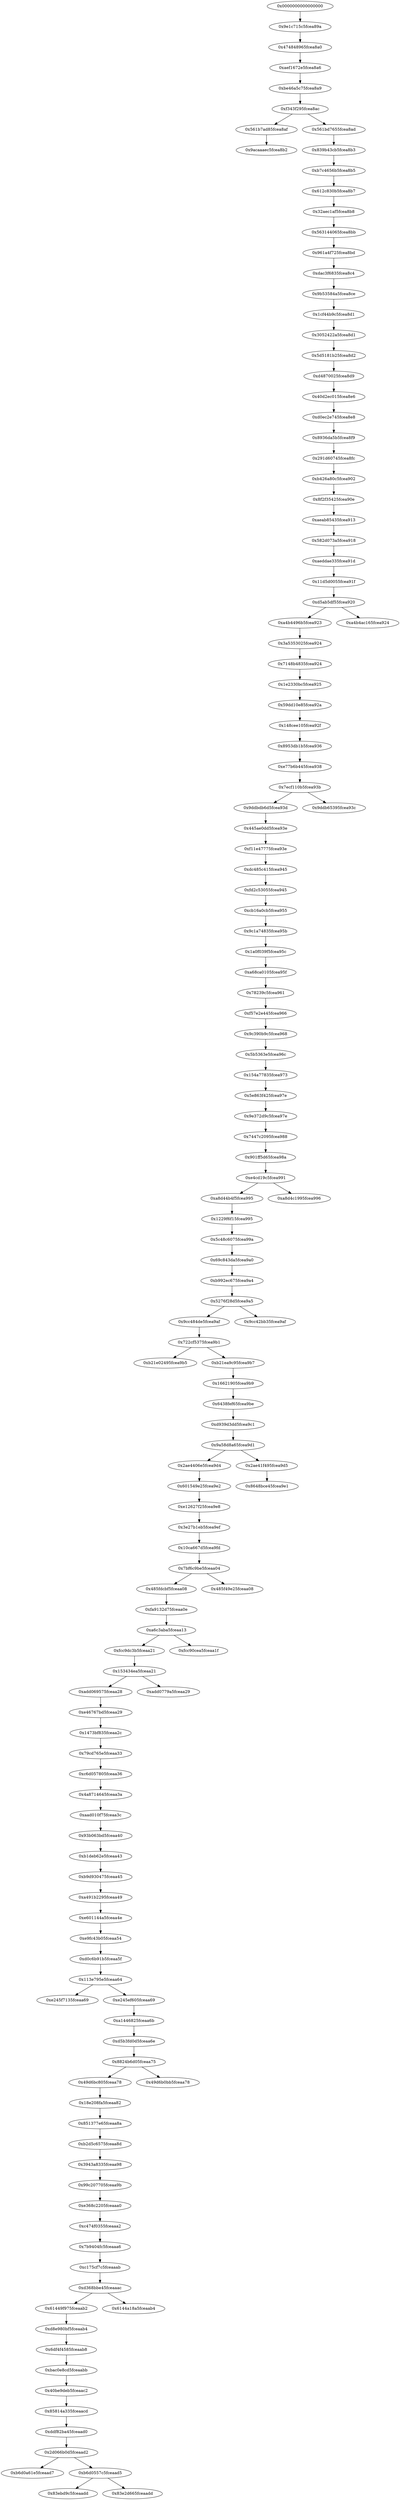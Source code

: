 strict digraph "" {
	graph [bb="0,0,1109.3,8748"];
	node [label="\N"];
	"0x0000000000000000"	 [height=0.5,
		pos="834.14,8730",
		width=2.4914];
	"0x9e1c715c5fcea89a"	 [height=0.5,
		pos="834.14,8658",
		width=2.3651];
	"0x0000000000000000" -> "0x9e1c715c5fcea89a"	 [pos="e,834.14,8676.4 834.14,8711.8 834.14,8704.1 834.14,8695 834.14,8686.4"];
	"0x474848965fcea8a0"	 [height=0.5,
		pos="834.14,8586",
		width=2.4012];
	"0x9e1c715c5fcea89a" -> "0x474848965fcea8a0"	 [pos="e,834.14,8604.4 834.14,8639.8 834.14,8632.1 834.14,8623 834.14,8614.4"];
	"0xaef1672e5fcea8a6"	 [height=0.5,
		pos="834.14,8514",
		width=2.3109];
	"0x474848965fcea8a0" -> "0xaef1672e5fcea8a6"	 [pos="e,834.14,8532.4 834.14,8567.8 834.14,8560.1 834.14,8551 834.14,8542.4"];
	"0xbe46a5c75fcea8a9"	 [height=0.5,
		pos="834.14,8442",
		width=2.3651];
	"0xaef1672e5fcea8a6" -> "0xbe46a5c75fcea8a9"	 [pos="e,834.14,8460.4 834.14,8495.8 834.14,8488.1 834.14,8479 834.14,8470.4"];
	"0xf343f295fcea8ac"	 [height=0.5,
		pos="834.14,8370",
		width=2.1845];
	"0xbe46a5c75fcea8a9" -> "0xf343f295fcea8ac"	 [pos="e,834.14,8388.4 834.14,8423.8 834.14,8416.1 834.14,8407 834.14,8398.4"];
	"0x561b7ad85fcea8af"	 [height=0.5,
		pos="740.14,8298",
		width=2.347];
	"0xf343f295fcea8ac" -> "0x561b7ad85fcea8af"	 [pos="e,763.01,8315.5 811.39,8352.6 799.35,8343.4 784.4,8331.9 771.3,8321.9"];
	"0x561bd7655fcea8ad"	 [height=0.5,
		pos="929.14,8298",
		width=2.4012];
	"0xf343f295fcea8ac" -> "0x561bd7655fcea8ad"	 [pos="e,906.03,8315.5 857.14,8352.6 869.42,8343.3 884.7,8331.7 898.03,8321.6"];
	"0x9acaaaec5fcea8b2"	 [height=0.5,
		pos="740.14,8226",
		width=2.3109];
	"0x561b7ad85fcea8af" -> "0x9acaaaec5fcea8b2"	 [pos="e,740.14,8244.4 740.14,8279.8 740.14,8272.1 740.14,8263 740.14,8254.4"];
	"0x839b43cb5fcea8b3"	 [height=0.5,
		pos="929.14,8226",
		width=2.4012];
	"0x561bd7655fcea8ad" -> "0x839b43cb5fcea8b3"	 [pos="e,929.14,8244.4 929.14,8279.8 929.14,8272.1 929.14,8263 929.14,8254.4"];
	"0xb7c4656b5fcea8b5"	 [height=0.5,
		pos="929.14,8154",
		width=2.4012];
	"0x839b43cb5fcea8b3" -> "0xb7c4656b5fcea8b5"	 [pos="e,929.14,8172.4 929.14,8207.8 929.14,8200.1 929.14,8191 929.14,8182.4"];
	"0x612c830b5fcea8b7"	 [height=0.5,
		pos="929.14,8082",
		width=2.4012];
	"0xb7c4656b5fcea8b5" -> "0x612c830b5fcea8b7"	 [pos="e,929.14,8100.4 929.14,8135.8 929.14,8128.1 929.14,8119 929.14,8110.4"];
	"0x32aec1af5fcea8b8"	 [height=0.5,
		pos="929.14,8010",
		width=2.3109];
	"0x612c830b5fcea8b7" -> "0x32aec1af5fcea8b8"	 [pos="e,929.14,8028.4 929.14,8063.8 929.14,8056.1 929.14,8047 929.14,8038.4"];
	"0x563144065fcea8bb"	 [height=0.5,
		pos="929.14,7938",
		width=2.4192];
	"0x32aec1af5fcea8b8" -> "0x563144065fcea8bb"	 [pos="e,929.14,7956.4 929.14,7991.8 929.14,7984.1 929.14,7975 929.14,7966.4"];
	"0x961a4f725fcea8bd"	 [height=0.5,
		pos="929.14,7866",
		width=2.3651];
	"0x563144065fcea8bb" -> "0x961a4f725fcea8bd"	 [pos="e,929.14,7884.4 929.14,7919.8 929.14,7912.1 929.14,7903 929.14,7894.4"];
	"0xdac3f6835fcea8c4"	 [height=0.5,
		pos="929.14,7794",
		width=2.329];
	"0x961a4f725fcea8bd" -> "0xdac3f6835fcea8c4"	 [pos="e,929.14,7812.4 929.14,7847.8 929.14,7840.1 929.14,7831 929.14,7822.4"];
	"0x9b53584a5fcea8ce"	 [height=0.5,
		pos="929.14,7722",
		width=2.3651];
	"0xdac3f6835fcea8c4" -> "0x9b53584a5fcea8ce"	 [pos="e,929.14,7740.4 929.14,7775.8 929.14,7768.1 929.14,7759 929.14,7750.4"];
	"0x1cf44b9c5fcea8d1"	 [height=0.5,
		pos="929.14,7650",
		width=2.347];
	"0x9b53584a5fcea8ce" -> "0x1cf44b9c5fcea8d1"	 [pos="e,929.14,7668.4 929.14,7703.8 929.14,7696.1 929.14,7687 929.14,7678.4"];
	"0x3052422a5fcea8d1"	 [height=0.5,
		pos="929.14,7578",
		width=2.4012];
	"0x1cf44b9c5fcea8d1" -> "0x3052422a5fcea8d1"	 [pos="e,929.14,7596.4 929.14,7631.8 929.14,7624.1 929.14,7615 929.14,7606.4"];
	"0x5d5181b25fcea8d2"	 [height=0.5,
		pos="929.14,7506",
		width=2.4192];
	"0x3052422a5fcea8d1" -> "0x5d5181b25fcea8d2"	 [pos="e,929.14,7524.4 929.14,7559.8 929.14,7552.1 929.14,7543 929.14,7534.4"];
	"0xd4870025fcea8d9"	 [height=0.5,
		pos="929.14,7434",
		width=2.2929];
	"0x5d5181b25fcea8d2" -> "0xd4870025fcea8d9"	 [pos="e,929.14,7452.4 929.14,7487.8 929.14,7480.1 929.14,7471 929.14,7462.4"];
	"0x40d2ec015fcea8e6"	 [height=0.5,
		pos="929.14,7362",
		width=2.3651];
	"0xd4870025fcea8d9" -> "0x40d2ec015fcea8e6"	 [pos="e,929.14,7380.4 929.14,7415.8 929.14,7408.1 929.14,7399 929.14,7390.4"];
	"0xd0ec2e745fcea8e8"	 [height=0.5,
		pos="929.14,7290",
		width=2.3651];
	"0x40d2ec015fcea8e6" -> "0xd0ec2e745fcea8e8"	 [pos="e,929.14,7308.4 929.14,7343.8 929.14,7336.1 929.14,7327 929.14,7318.4"];
	"0x8936da5b5fcea8f9"	 [height=0.5,
		pos="929.14,7218",
		width=2.3651];
	"0xd0ec2e745fcea8e8" -> "0x8936da5b5fcea8f9"	 [pos="e,929.14,7236.4 929.14,7271.8 929.14,7264.1 929.14,7255 929.14,7246.4"];
	"0x291d60745fcea8fc"	 [height=0.5,
		pos="929.14,7146",
		width=2.3651];
	"0x8936da5b5fcea8f9" -> "0x291d60745fcea8fc"	 [pos="e,929.14,7164.4 929.14,7199.8 929.14,7192.1 929.14,7183 929.14,7174.4"];
	"0xb426a80c5fcea902"	 [height=0.5,
		pos="929.14,7074",
		width=2.3831];
	"0x291d60745fcea8fc" -> "0xb426a80c5fcea902"	 [pos="e,929.14,7092.4 929.14,7127.8 929.14,7120.1 929.14,7111 929.14,7102.4"];
	"0x8f2f35425fcea90e"	 [height=0.5,
		pos="929.14,7002",
		width=2.3109];
	"0xb426a80c5fcea902" -> "0x8f2f35425fcea90e"	 [pos="e,929.14,7020.4 929.14,7055.8 929.14,7048.1 929.14,7039 929.14,7030.4"];
	"0xaeab85435fcea913"	 [height=0.5,
		pos="929.14,6930",
		width=2.3651];
	"0x8f2f35425fcea90e" -> "0xaeab85435fcea913"	 [pos="e,929.14,6948.4 929.14,6983.8 929.14,6976.1 929.14,6967 929.14,6958.4"];
	"0x582d073a5fcea918"	 [height=0.5,
		pos="929.14,6858",
		width=2.4012];
	"0xaeab85435fcea913" -> "0x582d073a5fcea918"	 [pos="e,929.14,6876.4 929.14,6911.8 929.14,6904.1 929.14,6895 929.14,6886.4"];
	"0xaeddae335fcea91d"	 [height=0.5,
		pos="929.14,6786",
		width=2.3651];
	"0x582d073a5fcea918" -> "0xaeddae335fcea91d"	 [pos="e,929.14,6804.4 929.14,6839.8 929.14,6832.1 929.14,6823 929.14,6814.4"];
	"0x11d5d0055fcea91f"	 [height=0.5,
		pos="929.14,6714",
		width=2.3651];
	"0xaeddae335fcea91d" -> "0x11d5d0055fcea91f"	 [pos="e,929.14,6732.4 929.14,6767.8 929.14,6760.1 929.14,6751 929.14,6742.4"];
	"0xd5ab5df55fcea920"	 [height=0.5,
		pos="929.14,6642",
		width=2.3651];
	"0x11d5d0055fcea91f" -> "0xd5ab5df55fcea920"	 [pos="e,929.14,6660.4 929.14,6695.8 929.14,6688.1 929.14,6679 929.14,6670.4"];
	"0xa4b4496b5fcea923"	 [height=0.5,
		pos="834.14,6570",
		width=2.4012];
	"0xd5ab5df55fcea920" -> "0xa4b4496b5fcea923"	 [pos="e,857.26,6587.5 906.15,6624.6 893.87,6615.3 878.58,6603.7 865.26,6593.6"];
	"0xa4b4ac165fcea924"	 [height=0.5,
		pos="1024.1,6570",
		width=2.3651];
	"0xd5ab5df55fcea920" -> "0xa4b4ac165fcea924"	 [pos="e,1001,6587.5 952.14,6624.6 964.42,6615.3 979.7,6603.7 993.03,6593.6"];
	"0x3a5353025fcea924"	 [height=0.5,
		pos="834.14,6498",
		width=2.4012];
	"0xa4b4496b5fcea923" -> "0x3a5353025fcea924"	 [pos="e,834.14,6516.4 834.14,6551.8 834.14,6544.1 834.14,6535 834.14,6526.4"];
	"0x7148b4835fcea924"	 [height=0.5,
		pos="834.14,6426",
		width=2.4192];
	"0x3a5353025fcea924" -> "0x7148b4835fcea924"	 [pos="e,834.14,6444.4 834.14,6479.8 834.14,6472.1 834.14,6463 834.14,6454.4"];
	"0x1e2330bc5fcea925"	 [height=0.5,
		pos="834.14,6354",
		width=2.3831];
	"0x7148b4835fcea924" -> "0x1e2330bc5fcea925"	 [pos="e,834.14,6372.4 834.14,6407.8 834.14,6400.1 834.14,6391 834.14,6382.4"];
	"0x59dd10e85fcea92a"	 [height=0.5,
		pos="834.14,6282",
		width=2.3831];
	"0x1e2330bc5fcea925" -> "0x59dd10e85fcea92a"	 [pos="e,834.14,6300.4 834.14,6335.8 834.14,6328.1 834.14,6319 834.14,6310.4"];
	"0x148cee105fcea92f"	 [height=0.5,
		pos="834.14,6210",
		width=2.329];
	"0x59dd10e85fcea92a" -> "0x148cee105fcea92f"	 [pos="e,834.14,6228.4 834.14,6263.8 834.14,6256.1 834.14,6247 834.14,6238.4"];
	"0x8953db1b5fcea936"	 [height=0.5,
		pos="834.14,6138",
		width=2.4192];
	"0x148cee105fcea92f" -> "0x8953db1b5fcea936"	 [pos="e,834.14,6156.4 834.14,6191.8 834.14,6184.1 834.14,6175 834.14,6166.4"];
	"0xe77b6b445fcea938"	 [height=0.5,
		pos="834.14,6066",
		width=2.4012];
	"0x8953db1b5fcea936" -> "0xe77b6b445fcea938"	 [pos="e,834.14,6084.4 834.14,6119.8 834.14,6112.1 834.14,6103 834.14,6094.4"];
	"0x7ecf110b5fcea93b"	 [height=0.5,
		pos="834.14,5994",
		width=2.347];
	"0xe77b6b445fcea938" -> "0x7ecf110b5fcea93b"	 [pos="e,834.14,6012.4 834.14,6047.8 834.14,6040.1 834.14,6031 834.14,6022.4"];
	"0x9ddbdb6d5fcea93d"	 [height=0.5,
		pos="738.14,5922",
		width=2.4192];
	"0x7ecf110b5fcea93b" -> "0x9ddbdb6d5fcea93d"	 [pos="e,761.5,5939.5 810.9,5976.6 798.5,5967.3 783.05,5955.7 769.58,5945.6"];
	"0x9ddb65395fcea93c"	 [height=0.5,
		pos="930.14,5922",
		width=2.4012];
	"0x7ecf110b5fcea93b" -> "0x9ddb65395fcea93c"	 [pos="e,906.78,5939.5 857.38,5976.6 869.79,5967.3 885.24,5955.7 898.7,5945.6"];
	"0x445ae0dd5fcea93e"	 [height=0.5,
		pos="738.14,5850",
		width=2.3651];
	"0x9ddbdb6d5fcea93d" -> "0x445ae0dd5fcea93e"	 [pos="e,738.14,5868.4 738.14,5903.8 738.14,5896.1 738.14,5887 738.14,5878.4"];
	"0xf11e47775fcea93e"	 [height=0.5,
		pos="738.14,5778",
		width=2.347];
	"0x445ae0dd5fcea93e" -> "0xf11e47775fcea93e"	 [pos="e,738.14,5796.4 738.14,5831.8 738.14,5824.1 738.14,5815 738.14,5806.4"];
	"0xdc485c415fcea945"	 [height=0.5,
		pos="738.14,5706",
		width=2.3831];
	"0xf11e47775fcea93e" -> "0xdc485c415fcea945"	 [pos="e,738.14,5724.4 738.14,5759.8 738.14,5752.1 738.14,5743 738.14,5734.4"];
	"0xfd2c53055fcea945"	 [height=0.5,
		pos="738.14,5634",
		width=2.3651];
	"0xdc485c415fcea945" -> "0xfd2c53055fcea945"	 [pos="e,738.14,5652.4 738.14,5687.8 738.14,5680.1 738.14,5671 738.14,5662.4"];
	"0xcb16a0cb5fcea955"	 [height=0.5,
		pos="738.14,5562",
		width=2.3651];
	"0xfd2c53055fcea945" -> "0xcb16a0cb5fcea955"	 [pos="e,738.14,5580.4 738.14,5615.8 738.14,5608.1 738.14,5599 738.14,5590.4"];
	"0x9c1a74835fcea95b"	 [height=0.5,
		pos="738.14,5490",
		width=2.3831];
	"0xcb16a0cb5fcea955" -> "0x9c1a74835fcea95b"	 [pos="e,738.14,5508.4 738.14,5543.8 738.14,5536.1 738.14,5527 738.14,5518.4"];
	"0x1a0f039f5fcea95c"	 [height=0.5,
		pos="738.14,5418",
		width=2.3109];
	"0x9c1a74835fcea95b" -> "0x1a0f039f5fcea95c"	 [pos="e,738.14,5436.4 738.14,5471.8 738.14,5464.1 738.14,5455 738.14,5446.4"];
	"0xa68ca0105fcea95f"	 [height=0.5,
		pos="738.14,5346",
		width=2.329];
	"0x1a0f039f5fcea95c" -> "0xa68ca0105fcea95f"	 [pos="e,738.14,5364.4 738.14,5399.8 738.14,5392.1 738.14,5383 738.14,5374.4"];
	"0x78239c5fcea961"	 [height=0.5,
		pos="738.14,5274",
		width=2.1484];
	"0xa68ca0105fcea95f" -> "0x78239c5fcea961"	 [pos="e,738.14,5292.4 738.14,5327.8 738.14,5320.1 738.14,5311 738.14,5302.4"];
	"0xf57e2e445fcea966"	 [height=0.5,
		pos="738.14,5202",
		width=2.347];
	"0x78239c5fcea961" -> "0xf57e2e445fcea966"	 [pos="e,738.14,5220.4 738.14,5255.8 738.14,5248.1 738.14,5239 738.14,5230.4"];
	"0x9c390b9c5fcea968"	 [height=0.5,
		pos="738.14,5130",
		width=2.3831];
	"0xf57e2e445fcea966" -> "0x9c390b9c5fcea968"	 [pos="e,738.14,5148.4 738.14,5183.8 738.14,5176.1 738.14,5167 738.14,5158.4"];
	"0x5b5363e5fcea96c"	 [height=0.5,
		pos="738.14,5058",
		width=2.2567];
	"0x9c390b9c5fcea968" -> "0x5b5363e5fcea96c"	 [pos="e,738.14,5076.4 738.14,5111.8 738.14,5104.1 738.14,5095 738.14,5086.4"];
	"0x154a77835fcea973"	 [height=0.5,
		pos="738.14,4986",
		width=2.4012];
	"0x5b5363e5fcea96c" -> "0x154a77835fcea973"	 [pos="e,738.14,5004.4 738.14,5039.8 738.14,5032.1 738.14,5023 738.14,5014.4"];
	"0x5e863f425fcea97e"	 [height=0.5,
		pos="738.14,4914",
		width=2.347];
	"0x154a77835fcea973" -> "0x5e863f425fcea97e"	 [pos="e,738.14,4932.4 738.14,4967.8 738.14,4960.1 738.14,4951 738.14,4942.4"];
	"0x9e372d9c5fcea97e"	 [height=0.5,
		pos="738.14,4842",
		width=2.3651];
	"0x5e863f425fcea97e" -> "0x9e372d9c5fcea97e"	 [pos="e,738.14,4860.4 738.14,4895.8 738.14,4888.1 738.14,4879 738.14,4870.4"];
	"0x7447c2095fcea988"	 [height=0.5,
		pos="738.14,4770",
		width=2.4012];
	"0x9e372d9c5fcea97e" -> "0x7447c2095fcea988"	 [pos="e,738.14,4788.4 738.14,4823.8 738.14,4816.1 738.14,4807 738.14,4798.4"];
	"0x901ff5d65fcea98a"	 [height=0.5,
		pos="738.14,4698",
		width=2.3109];
	"0x7447c2095fcea988" -> "0x901ff5d65fcea98a"	 [pos="e,738.14,4716.4 738.14,4751.8 738.14,4744.1 738.14,4735 738.14,4726.4"];
	"0xe4cd19c5fcea991"	 [height=0.5,
		pos="738.14,4626",
		width=2.2567];
	"0x901ff5d65fcea98a" -> "0xe4cd19c5fcea991"	 [pos="e,738.14,4644.4 738.14,4679.8 738.14,4672.1 738.14,4663 738.14,4654.4"];
	"0xa8d44b4f5fcea995"	 [height=0.5,
		pos="644.14,4554",
		width=2.3651];
	"0xe4cd19c5fcea991" -> "0xa8d44b4f5fcea995"	 [pos="e,667.01,4571.5 715.39,4608.6 703.35,4599.4 688.4,4587.9 675.3,4577.9"];
	"0xa8d4c1995fcea996"	 [height=0.5,
		pos="833.14,4554",
		width=2.3831];
	"0xe4cd19c5fcea991" -> "0xa8d4c1995fcea996"	 [pos="e,810.03,4571.5 761.14,4608.6 773.42,4599.3 788.7,4587.7 802.03,4577.6"];
	"0x1229f6f15fcea995"	 [height=0.5,
		pos="644.14,4482",
		width=2.329];
	"0xa8d44b4f5fcea995" -> "0x1229f6f15fcea995"	 [pos="e,644.14,4500.4 644.14,4535.8 644.14,4528.1 644.14,4519 644.14,4510.4"];
	"0x5c48c6075fcea99a"	 [height=0.5,
		pos="644.14,4410",
		width=2.3651];
	"0x1229f6f15fcea995" -> "0x5c48c6075fcea99a"	 [pos="e,644.14,4428.4 644.14,4463.8 644.14,4456.1 644.14,4447 644.14,4438.4"];
	"0x69c843da5fcea9a0"	 [height=0.5,
		pos="644.14,4338",
		width=2.3651];
	"0x5c48c6075fcea99a" -> "0x69c843da5fcea9a0"	 [pos="e,644.14,4356.4 644.14,4391.8 644.14,4384.1 644.14,4375 644.14,4366.4"];
	"0xb992ec675fcea9a4"	 [height=0.5,
		pos="644.14,4266",
		width=2.3651];
	"0x69c843da5fcea9a0" -> "0xb992ec675fcea9a4"	 [pos="e,644.14,4284.4 644.14,4319.8 644.14,4312.1 644.14,4303 644.14,4294.4"];
	"0x5276f28d5fcea9a5"	 [height=0.5,
		pos="644.14,4194",
		width=2.3651];
	"0xb992ec675fcea9a4" -> "0x5276f28d5fcea9a5"	 [pos="e,644.14,4212.4 644.14,4247.8 644.14,4240.1 644.14,4231 644.14,4222.4"];
	"0x9cc484de5fcea9af"	 [height=0.5,
		pos="552.14,4122",
		width=2.3109];
	"0x5276f28d5fcea9a5" -> "0x9cc484de5fcea9af"	 [pos="e,574.53,4139.5 621.87,4176.6 610.09,4167.4 595.46,4155.9 582.64,4145.9"];
	"0x9cc42bb35fcea9af"	 [height=0.5,
		pos="737.14,4122",
		width=2.329];
	"0x5276f28d5fcea9a5" -> "0x9cc42bb35fcea9af"	 [pos="e,714.51,4139.5 666.66,4176.6 678.56,4167.4 693.36,4155.9 706.31,4145.9"];
	"0x722cf5375fcea9b1"	 [height=0.5,
		pos="552.14,4050",
		width=2.3651];
	"0x9cc484de5fcea9af" -> "0x722cf5375fcea9b1"	 [pos="e,552.14,4068.4 552.14,4103.8 552.14,4096.1 552.14,4087 552.14,4078.4"];
	"0xb21e02495fcea9b5"	 [height=0.5,
		pos="457.14,3978",
		width=2.4012];
	"0x722cf5375fcea9b1" -> "0xb21e02495fcea9b5"	 [pos="e,480.26,3995.5 529.15,4032.6 516.87,4023.3 501.58,4011.7 488.26,4001.6"];
	"0xb21ea9c95fcea9b7"	 [height=0.5,
		pos="647.14,3978",
		width=2.3651];
	"0x722cf5375fcea9b1" -> "0xb21ea9c95fcea9b7"	 [pos="e,624.03,3995.5 575.14,4032.6 587.42,4023.3 602.7,4011.7 616.03,4001.6"];
	"0x16621905fcea9b9"	 [height=0.5,
		pos="647.14,3906",
		width=2.2929];
	"0xb21ea9c95fcea9b7" -> "0x16621905fcea9b9"	 [pos="e,647.14,3924.4 647.14,3959.8 647.14,3952.1 647.14,3943 647.14,3934.4"];
	"0x6438fef65fcea9be"	 [height=0.5,
		pos="647.14,3834",
		width=2.3109];
	"0x16621905fcea9b9" -> "0x6438fef65fcea9be"	 [pos="e,647.14,3852.4 647.14,3887.8 647.14,3880.1 647.14,3871 647.14,3862.4"];
	"0xd939d3dd5fcea9c1"	 [height=0.5,
		pos="647.14,3762",
		width=2.4012];
	"0x6438fef65fcea9be" -> "0xd939d3dd5fcea9c1"	 [pos="e,647.14,3780.4 647.14,3815.8 647.14,3808.1 647.14,3799 647.14,3790.4"];
	"0x9a58d8a65fcea9d1"	 [height=0.5,
		pos="647.14,3690",
		width=2.3831];
	"0xd939d3dd5fcea9c1" -> "0x9a58d8a65fcea9d1"	 [pos="e,647.14,3708.4 647.14,3743.8 647.14,3736.1 647.14,3727 647.14,3718.4"];
	"0x2ae4406e5fcea9d4"	 [height=0.5,
		pos="553.14,3618",
		width=2.3651];
	"0x9a58d8a65fcea9d1" -> "0x2ae4406e5fcea9d4"	 [pos="e,576.01,3635.5 624.39,3672.6 612.35,3663.4 597.4,3651.9 584.3,3641.9"];
	"0x2ae41f495fcea9d5"	 [height=0.5,
		pos="741.14,3618",
		width=2.347];
	"0x9a58d8a65fcea9d1" -> "0x2ae41f495fcea9d5"	 [pos="e,718.27,3635.5 669.9,3672.6 681.93,3663.4 696.89,3651.9 709.98,3641.9"];
	"0x601549e25fcea9e2"	 [height=0.5,
		pos="553.14,3546",
		width=2.3831];
	"0x2ae4406e5fcea9d4" -> "0x601549e25fcea9e2"	 [pos="e,553.14,3564.4 553.14,3599.8 553.14,3592.1 553.14,3583 553.14,3574.4"];
	"0x8648bce45fcea9e1"	 [height=0.5,
		pos="742.14,3546",
		width=2.3651];
	"0x2ae41f495fcea9d5" -> "0x8648bce45fcea9e1"	 [pos="e,741.89,3564.4 741.39,3599.8 741.5,3592.1 741.63,3583 741.75,3574.4"];
	"0xe12627f25fcea9e8"	 [height=0.5,
		pos="553.14,3474",
		width=2.347];
	"0x601549e25fcea9e2" -> "0xe12627f25fcea9e8"	 [pos="e,553.14,3492.4 553.14,3527.8 553.14,3520.1 553.14,3511 553.14,3502.4"];
	"0x3e27b1eb5fcea9ef"	 [height=0.5,
		pos="553.14,3402",
		width=2.329];
	"0xe12627f25fcea9e8" -> "0x3e27b1eb5fcea9ef"	 [pos="e,553.14,3420.4 553.14,3455.8 553.14,3448.1 553.14,3439 553.14,3430.4"];
	"0x10ca667d5fcea9fd"	 [height=0.5,
		pos="553.14,3330",
		width=2.347];
	"0x3e27b1eb5fcea9ef" -> "0x10ca667d5fcea9fd"	 [pos="e,553.14,3348.4 553.14,3383.8 553.14,3376.1 553.14,3367 553.14,3358.4"];
	"0x7bf6c9be5fceaa04"	 [height=0.5,
		pos="553.14,3258",
		width=2.329];
	"0x10ca667d5fcea9fd" -> "0x7bf6c9be5fceaa04"	 [pos="e,553.14,3276.4 553.14,3311.8 553.14,3304.1 553.14,3295 553.14,3286.4"];
	"0x485fdcbf5fceaa08"	 [height=0.5,
		pos="460.14,3186",
		width=2.3109];
	"0x7bf6c9be5fceaa04" -> "0x485fdcbf5fceaa08"	 [pos="e,482.77,3203.5 530.63,3240.6 518.72,3231.4 503.93,3219.9 490.97,3209.9"];
	"0x485f49e25fceaa08"	 [height=0.5,
		pos="646.14,3186",
		width=2.347];
	"0x7bf6c9be5fceaa04" -> "0x485f49e25fceaa08"	 [pos="e,623.51,3203.5 575.66,3240.6 587.56,3231.4 602.36,3219.9 615.31,3209.9"];
	"0xfa9132d75fceaa0e"	 [height=0.5,
		pos="460.14,3114",
		width=2.329];
	"0x485fdcbf5fceaa08" -> "0xfa9132d75fceaa0e"	 [pos="e,460.14,3132.4 460.14,3167.8 460.14,3160.1 460.14,3151 460.14,3142.4"];
	"0xa6c3aba5fceaa13"	 [height=0.5,
		pos="460.14,3042",
		width=2.2206];
	"0xfa9132d75fceaa0e" -> "0xa6c3aba5fceaa13"	 [pos="e,460.14,3060.4 460.14,3095.8 460.14,3088.1 460.14,3079 460.14,3070.4"];
	"0xfcc9dc3b5fceaa21"	 [height=0.5,
		pos="369.14,2970",
		width=2.3109];
	"0xa6c3aba5fceaa13" -> "0xfcc9dc3b5fceaa21"	 [pos="e,391.28,2987.5 438.11,3024.6 426.46,3015.4 411.99,3003.9 399.31,2993.9"];
	"0xfcc90cea5fceaa1f"	 [height=0.5,
		pos="551.14,2970",
		width=2.2567];
	"0xa6c3aba5fceaa13" -> "0xfcc90cea5fceaa1f"	 [pos="e,529,2987.5 482.17,3024.6 493.82,3015.4 508.3,3003.9 520.98,2993.9"];
	"0x153434ea5fceaa21"	 [height=0.5,
		pos="369.14,2898",
		width=2.3651];
	"0xfcc9dc3b5fceaa21" -> "0x153434ea5fceaa21"	 [pos="e,369.14,2916.4 369.14,2951.8 369.14,2944.1 369.14,2935 369.14,2926.4"];
	"0xadd069575fceaa28"	 [height=0.5,
		pos="275.14,2826",
		width=2.3831];
	"0x153434ea5fceaa21" -> "0xadd069575fceaa28"	 [pos="e,298.01,2843.5 346.39,2880.6 334.35,2871.4 319.4,2859.9 306.3,2849.9"];
	"0xadd0779a5fceaa29"	 [height=0.5,
		pos="464.14,2826",
		width=2.3651];
	"0x153434ea5fceaa21" -> "0xadd0779a5fceaa29"	 [pos="e,441.03,2843.5 392.14,2880.6 404.42,2871.3 419.7,2859.7 433.03,2849.6"];
	"0xe46767bd5fceaa29"	 [height=0.5,
		pos="275.14,2754",
		width=2.3831];
	"0xadd069575fceaa28" -> "0xe46767bd5fceaa29"	 [pos="e,275.14,2772.4 275.14,2807.8 275.14,2800.1 275.14,2791 275.14,2782.4"];
	"0x1473bf835fceaa2c"	 [height=0.5,
		pos="275.14,2682",
		width=2.347];
	"0xe46767bd5fceaa29" -> "0x1473bf835fceaa2c"	 [pos="e,275.14,2700.4 275.14,2735.8 275.14,2728.1 275.14,2719 275.14,2710.4"];
	"0x79cd765e5fceaa33"	 [height=0.5,
		pos="275.14,2610",
		width=2.3651];
	"0x1473bf835fceaa2c" -> "0x79cd765e5fceaa33"	 [pos="e,275.14,2628.4 275.14,2663.8 275.14,2656.1 275.14,2647 275.14,2638.4"];
	"0xc6d057805fceaa36"	 [height=0.5,
		pos="275.14,2538",
		width=2.3831];
	"0x79cd765e5fceaa33" -> "0xc6d057805fceaa36"	 [pos="e,275.14,2556.4 275.14,2591.8 275.14,2584.1 275.14,2575 275.14,2566.4"];
	"0x4a8714645fceaa3a"	 [height=0.5,
		pos="275.14,2466",
		width=2.3651];
	"0xc6d057805fceaa36" -> "0x4a8714645fceaa3a"	 [pos="e,275.14,2484.4 275.14,2519.8 275.14,2512.1 275.14,2503 275.14,2494.4"];
	"0xaad010f75fceaa3c"	 [height=0.5,
		pos="275.14,2394",
		width=2.3109];
	"0x4a8714645fceaa3a" -> "0xaad010f75fceaa3c"	 [pos="e,275.14,2412.4 275.14,2447.8 275.14,2440.1 275.14,2431 275.14,2422.4"];
	"0x93b063bd5fceaa40"	 [height=0.5,
		pos="275.14,2322",
		width=2.4012];
	"0xaad010f75fceaa3c" -> "0x93b063bd5fceaa40"	 [pos="e,275.14,2340.4 275.14,2375.8 275.14,2368.1 275.14,2359 275.14,2350.4"];
	"0xb1deb62e5fceaa43"	 [height=0.5,
		pos="275.14,2250",
		width=2.3651];
	"0x93b063bd5fceaa40" -> "0xb1deb62e5fceaa43"	 [pos="e,275.14,2268.4 275.14,2303.8 275.14,2296.1 275.14,2287 275.14,2278.4"];
	"0xb9d930475fceaa45"	 [height=0.5,
		pos="275.14,2178",
		width=2.4012];
	"0xb1deb62e5fceaa43" -> "0xb9d930475fceaa45"	 [pos="e,275.14,2196.4 275.14,2231.8 275.14,2224.1 275.14,2215 275.14,2206.4"];
	"0xa491b2295fceaa49"	 [height=0.5,
		pos="275.14,2106",
		width=2.3831];
	"0xb9d930475fceaa45" -> "0xa491b2295fceaa49"	 [pos="e,275.14,2124.4 275.14,2159.8 275.14,2152.1 275.14,2143 275.14,2134.4"];
	"0xe601144a5fceaa4e"	 [height=0.5,
		pos="275.14,2034",
		width=2.3651];
	"0xa491b2295fceaa49" -> "0xe601144a5fceaa4e"	 [pos="e,275.14,2052.4 275.14,2087.8 275.14,2080.1 275.14,2071 275.14,2062.4"];
	"0xe9fc43b05fceaa54"	 [height=0.5,
		pos="275.14,1962",
		width=2.329];
	"0xe601144a5fceaa4e" -> "0xe9fc43b05fceaa54"	 [pos="e,275.14,1980.4 275.14,2015.8 275.14,2008.1 275.14,1999 275.14,1990.4"];
	"0xd0c6b91b5fceaa5f"	 [height=0.5,
		pos="275.14,1890",
		width=2.347];
	"0xe9fc43b05fceaa54" -> "0xd0c6b91b5fceaa5f"	 [pos="e,275.14,1908.4 275.14,1943.8 275.14,1936.1 275.14,1927 275.14,1918.4"];
	"0x113e795e5fceaa64"	 [height=0.5,
		pos="275.14,1818",
		width=2.3651];
	"0xd0c6b91b5fceaa5f" -> "0x113e795e5fceaa64"	 [pos="e,275.14,1836.4 275.14,1871.8 275.14,1864.1 275.14,1855 275.14,1846.4"];
	"0xe245f7135fceaa69"	 [height=0.5,
		pos="182.14,1746",
		width=2.347];
	"0x113e795e5fceaa64" -> "0xe245f7135fceaa69"	 [pos="e,204.77,1763.5 252.63,1800.6 240.72,1791.4 225.93,1779.9 212.97,1769.9"];
	"0xe245ef605fceaa69"	 [height=0.5,
		pos="368.14,1746",
		width=2.329];
	"0x113e795e5fceaa64" -> "0xe245ef605fceaa69"	 [pos="e,345.51,1763.5 297.66,1800.6 309.56,1791.4 324.36,1779.9 337.31,1769.9"];
	"0xa1446825fceaa6b"	 [height=0.5,
		pos="368.14,1674",
		width=2.2567];
	"0xe245ef605fceaa69" -> "0xa1446825fceaa6b"	 [pos="e,368.14,1692.4 368.14,1727.8 368.14,1720.1 368.14,1711 368.14,1702.4"];
	"0xd5b3fd0d5fceaa6e"	 [height=0.5,
		pos="368.14,1602",
		width=2.347];
	"0xa1446825fceaa6b" -> "0xd5b3fd0d5fceaa6e"	 [pos="e,368.14,1620.4 368.14,1655.8 368.14,1648.1 368.14,1639 368.14,1630.4"];
	"0x8824b6d05fceaa75"	 [height=0.5,
		pos="368.14,1530",
		width=2.4012];
	"0xd5b3fd0d5fceaa6e" -> "0x8824b6d05fceaa75"	 [pos="e,368.14,1548.4 368.14,1583.8 368.14,1576.1 368.14,1567 368.14,1558.4"];
	"0x49d6bc805fceaa78"	 [height=0.5,
		pos="273.14,1458",
		width=2.3831];
	"0x8824b6d05fceaa75" -> "0x49d6bc805fceaa78"	 [pos="e,296.26,1475.5 345.15,1512.6 332.87,1503.3 317.58,1491.7 304.26,1481.6"];
	"0x49d6b0bb5fceaa78"	 [height=0.5,
		pos="463.14,1458",
		width=2.4012];
	"0x8824b6d05fceaa75" -> "0x49d6b0bb5fceaa78"	 [pos="e,440.03,1475.5 391.14,1512.6 403.42,1503.3 418.7,1491.7 432.03,1481.6"];
	"0x18e208fa5fceaa82"	 [height=0.5,
		pos="273.14,1386",
		width=2.329];
	"0x49d6bc805fceaa78" -> "0x18e208fa5fceaa82"	 [pos="e,273.14,1404.4 273.14,1439.8 273.14,1432.1 273.14,1423 273.14,1414.4"];
	"0x851377e65fceaa8a"	 [height=0.5,
		pos="273.14,1314",
		width=2.3651];
	"0x18e208fa5fceaa82" -> "0x851377e65fceaa8a"	 [pos="e,273.14,1332.4 273.14,1367.8 273.14,1360.1 273.14,1351 273.14,1342.4"];
	"0xb2d5c6575fceaa8d"	 [height=0.5,
		pos="273.14,1242",
		width=2.3831];
	"0x851377e65fceaa8a" -> "0xb2d5c6575fceaa8d"	 [pos="e,273.14,1260.4 273.14,1295.8 273.14,1288.1 273.14,1279 273.14,1270.4"];
	"0x3943a8335fceaa98"	 [height=0.5,
		pos="273.14,1170",
		width=2.3831];
	"0xb2d5c6575fceaa8d" -> "0x3943a8335fceaa98"	 [pos="e,273.14,1188.4 273.14,1223.8 273.14,1216.1 273.14,1207 273.14,1198.4"];
	"0x99c207705fceaa9b"	 [height=0.5,
		pos="273.14,1098",
		width=2.3831];
	"0x3943a8335fceaa98" -> "0x99c207705fceaa9b"	 [pos="e,273.14,1116.4 273.14,1151.8 273.14,1144.1 273.14,1135 273.14,1126.4"];
	"0xe368c2205fceaaa0"	 [height=0.5,
		pos="273.14,1026",
		width=2.3651];
	"0x99c207705fceaa9b" -> "0xe368c2205fceaaa0"	 [pos="e,273.14,1044.4 273.14,1079.8 273.14,1072.1 273.14,1063 273.14,1054.4"];
	"0xc474f0355fceaaa2"	 [height=0.5,
		pos="273.14,954",
		width=2.329];
	"0xe368c2205fceaaa0" -> "0xc474f0355fceaaa2"	 [pos="e,273.14,972.41 273.14,1007.8 273.14,1000.1 273.14,990.97 273.14,982.42"];
	"0x7b9404fc5fceaaa6"	 [height=0.5,
		pos="273.14,882",
		width=2.329];
	"0xc474f0355fceaaa2" -> "0x7b9404fc5fceaaa6"	 [pos="e,273.14,900.41 273.14,935.83 273.14,928.13 273.14,918.97 273.14,910.42"];
	"0xc175cf7c5fceaaab"	 [height=0.5,
		pos="273.14,810",
		width=2.3109];
	"0x7b9404fc5fceaaa6" -> "0xc175cf7c5fceaaab"	 [pos="e,273.14,828.41 273.14,863.83 273.14,856.13 273.14,846.97 273.14,838.42"];
	"0xd368bbe45fceaaac"	 [height=0.5,
		pos="273.14,738",
		width=2.3651];
	"0xc175cf7c5fceaaab" -> "0xd368bbe45fceaaac"	 [pos="e,273.14,756.41 273.14,791.83 273.14,784.13 273.14,774.97 273.14,766.42"];
	"0x61449f975fceaab2"	 [height=0.5,
		pos="179.14,666",
		width=2.3651];
	"0xd368bbe45fceaaac" -> "0x61449f975fceaab2"	 [pos="e,202.01,683.52 250.39,720.57 238.35,711.35 223.4,699.9 210.3,689.87"];
	"0x6144a18a5fceaab4"	 [height=0.5,
		pos="367.14,666",
		width=2.3651];
	"0xd368bbe45fceaaac" -> "0x6144a18a5fceaab4"	 [pos="e,344.27,683.52 295.9,720.57 307.93,711.35 322.89,699.9 335.98,689.87"];
	"0xd8e980bf5fceaab4"	 [height=0.5,
		pos="179.14,594",
		width=2.347];
	"0x61449f975fceaab2" -> "0xd8e980bf5fceaab4"	 [pos="e,179.14,612.41 179.14,647.83 179.14,640.13 179.14,630.97 179.14,622.42"];
	"0x6df4f4585fceaab8"	 [height=0.5,
		pos="179.14,522",
		width=2.3109];
	"0xd8e980bf5fceaab4" -> "0x6df4f4585fceaab8"	 [pos="e,179.14,540.41 179.14,575.83 179.14,568.13 179.14,558.97 179.14,550.42"];
	"0xbac0e8cd5fceaabb"	 [height=0.5,
		pos="179.14,450",
		width=2.347];
	"0x6df4f4585fceaab8" -> "0xbac0e8cd5fceaabb"	 [pos="e,179.14,468.41 179.14,503.83 179.14,496.13 179.14,486.97 179.14,478.42"];
	"0x40be9deb5fceaac2"	 [height=0.5,
		pos="179.14,378",
		width=2.3651];
	"0xbac0e8cd5fceaabb" -> "0x40be9deb5fceaac2"	 [pos="e,179.14,396.41 179.14,431.83 179.14,424.13 179.14,414.97 179.14,406.42"];
	"0x85814a335fceaacd"	 [height=0.5,
		pos="179.14,306",
		width=2.3651];
	"0x40be9deb5fceaac2" -> "0x85814a335fceaacd"	 [pos="e,179.14,324.41 179.14,359.83 179.14,352.13 179.14,342.97 179.14,334.42"];
	"0xddf82ba45fceaad0"	 [height=0.5,
		pos="179.14,234",
		width=2.347];
	"0x85814a335fceaacd" -> "0xddf82ba45fceaad0"	 [pos="e,179.14,252.41 179.14,287.83 179.14,280.13 179.14,270.97 179.14,262.42"];
	"0x2d066b0d5fceaad2"	 [height=0.5,
		pos="179.14,162",
		width=2.4012];
	"0xddf82ba45fceaad0" -> "0x2d066b0d5fceaad2"	 [pos="e,179.14,180.41 179.14,215.83 179.14,208.13 179.14,198.97 179.14,190.42"];
	"0xb6d0a61e5fceaad7"	 [height=0.5,
		pos="85.142,90",
		width=2.3651];
	"0x2d066b0d5fceaad2" -> "0xb6d0a61e5fceaad7"	 [pos="e,108.01,107.52 156.39,144.57 144.35,135.35 129.4,123.9 116.3,113.87"];
	"0xb6d0557c5fceaad5"	 [height=0.5,
		pos="274.14,90",
		width=2.3831];
	"0x2d066b0d5fceaad2" -> "0xb6d0557c5fceaad5"	 [pos="e,251.03,107.52 202.14,144.57 214.42,135.27 229.7,123.68 243.03,113.58"];
	"0x83ebd9c5fceaadd"	 [height=0.5,
		pos="184.14,18",
		width=2.2567];
	"0xb6d0557c5fceaad5" -> "0x83ebd9c5fceaadd"	 [pos="e,206.04,35.518 252.36,72.571 240.83,63.353 226.52,51.898 213.98,41.867"];
	"0x83e2d665fceaadd"	 [height=0.5,
		pos="364.14,18",
		width=2.2567];
	"0xb6d0557c5fceaad5" -> "0x83e2d665fceaadd"	 [pos="e,342.24,35.518 295.93,72.571 307.45,63.353 321.77,51.898 334.31,41.867"];
}
